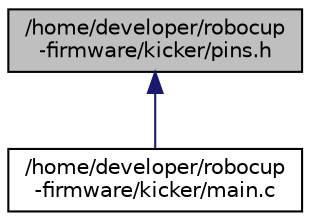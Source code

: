 digraph "/home/developer/robocup-firmware/kicker/pins.h"
{
  edge [fontname="Helvetica",fontsize="10",labelfontname="Helvetica",labelfontsize="10"];
  node [fontname="Helvetica",fontsize="10",shape=record];
  Node4 [label="/home/developer/robocup\l-firmware/kicker/pins.h",height=0.2,width=0.4,color="black", fillcolor="grey75", style="filled", fontcolor="black"];
  Node4 -> Node5 [dir="back",color="midnightblue",fontsize="10",style="solid",fontname="Helvetica"];
  Node5 [label="/home/developer/robocup\l-firmware/kicker/main.c",height=0.2,width=0.4,color="black", fillcolor="white", style="filled",URL="$main_8c.html"];
}
